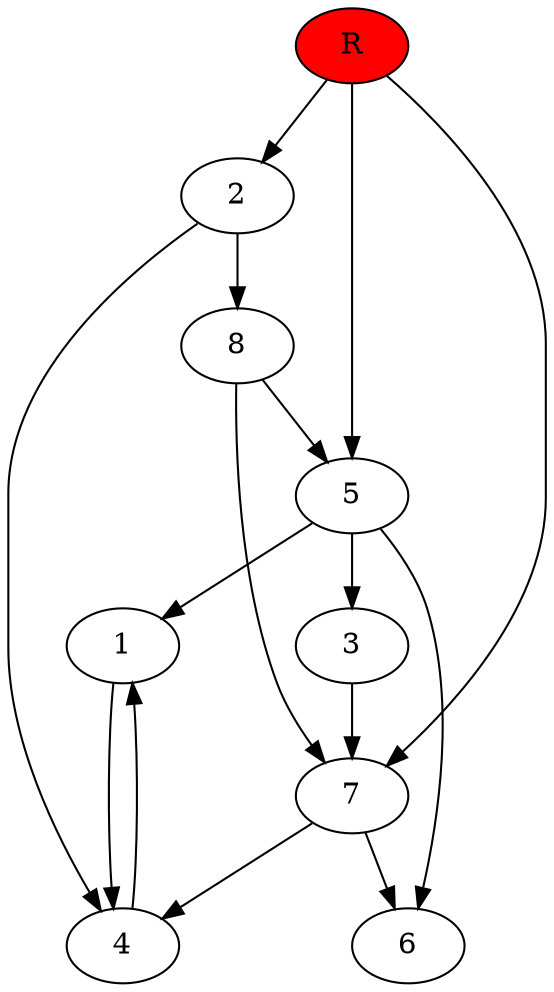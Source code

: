 digraph prb75704 {
	1
	2
	3
	4
	5
	6
	7
	8
	R [fillcolor="#ff0000" style=filled]
	1 -> 4
	2 -> 4
	2 -> 8
	3 -> 7
	4 -> 1
	5 -> 1
	5 -> 3
	5 -> 6
	7 -> 4
	7 -> 6
	8 -> 5
	8 -> 7
	R -> 2
	R -> 5
	R -> 7
}
